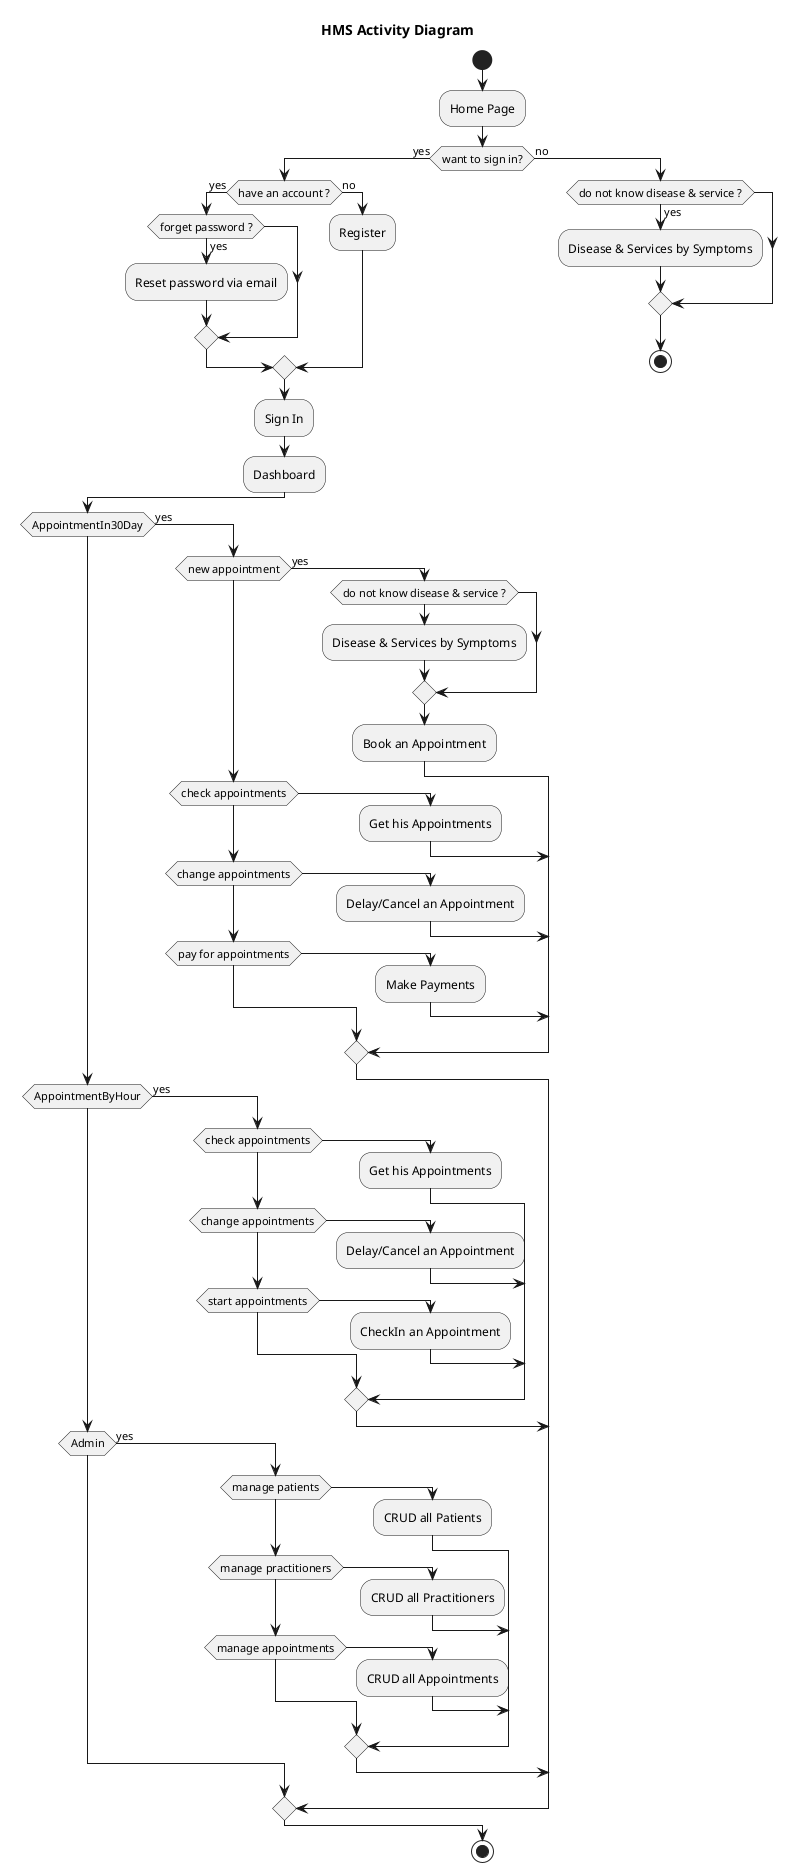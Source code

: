 @startuml
!pragma useVerticalIf on
title HMS Activity Diagram
start
:Home Page;
if (want to sign in?) then (yes)
    if (have an account ?) then (yes)
        if (forget password ?) then (yes)
            :Reset password via email;
        endif
    else (no)
        :Register;
    endif
    :Sign In;
    :Dashboard;
    if (AppointmentIn30Day) then (yes)
        if (new appointment) then (yes)
            if (do not know disease & service ?)
                :Disease & Services by Symptoms;
             endif
            :Book an Appointment;
        elseif (check appointments)
            :Get his Appointments;
        elseif (change appointments)
            :Delay/Cancel an Appointment;
        elseif (pay for appointments)
            :Make Payments;
        endif
    elseif (AppointmentByHour) then (yes)
        if (check appointments)
            :Get his Appointments;
         elseif (change appointments)
            :Delay/Cancel an Appointment;
        elseif (start appointments)
            :CheckIn an Appointment;
        endif
    elseif (Admin) then (yes)
        if (manage patients)
            :CRUD all Patients;
        elseif (manage practitioners)
            :CRUD all Practitioners;
        elseif (manage appointments)
            :CRUD all Appointments;
        endif
    endif
else (no)
    if (do not know disease & service ?) then (yes)
        :Disease & Services by Symptoms;
    endif
    stop
endif
stop
@enduml